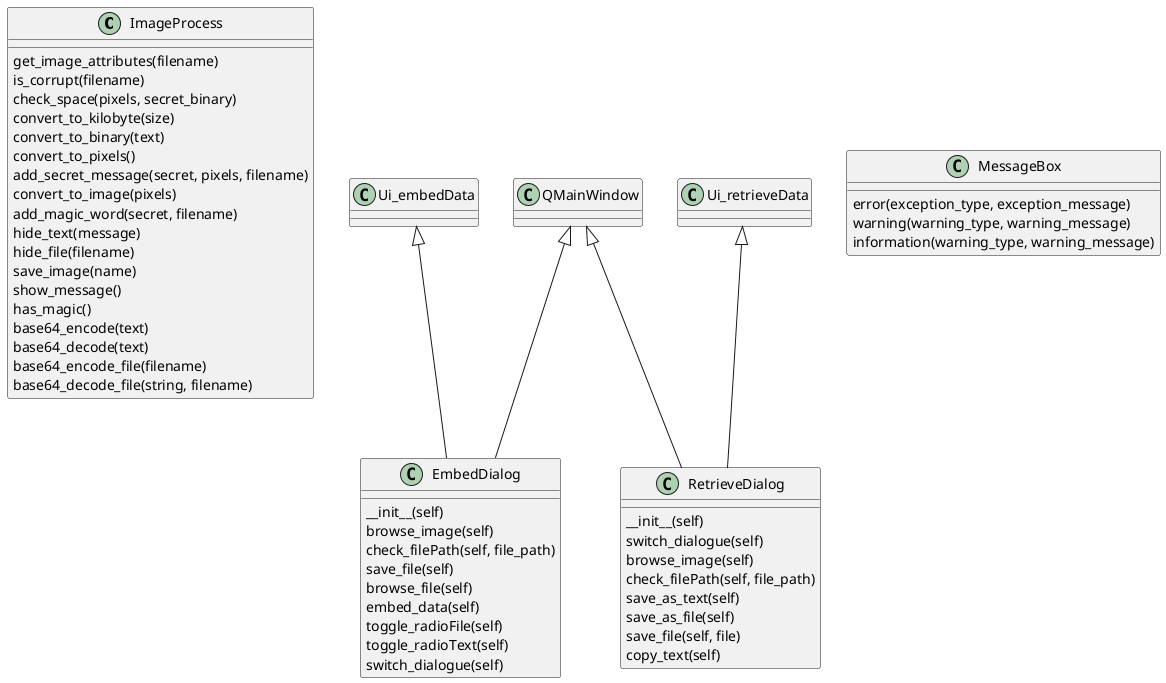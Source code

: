 @startuml

skinparam classAttributeIconSize 0

class ImageProcess{
    get_image_attributes(filename)
    is_corrupt(filename)
    check_space(pixels, secret_binary)
    convert_to_kilobyte(size)
    convert_to_binary(text)
    convert_to_pixels()
    add_secret_message(secret, pixels, filename)
    convert_to_image(pixels)
    add_magic_word(secret, filename)
    hide_text(message)
    hide_file(filename)
    save_image(name)
    show_message()
    has_magic()
    base64_encode(text)
    base64_decode(text)
    base64_encode_file(filename)
    base64_decode_file(string, filename)
}

class EmbedDialog{
    __init__(self)
    browse_image(self)
    check_filePath(self, file_path)
    save_file(self)
    browse_file(self)
    embed_data(self)
    toggle_radioFile(self)
    toggle_radioText(self)
    switch_dialogue(self)
}

class RetrieveDialog{
    __init__(self)
    switch_dialogue(self)
    browse_image(self)
    check_filePath(self, file_path)
    save_as_text(self)
    save_as_file(self)
    save_file(self, file)
    copy_text(self)
}

class MessageBox{
    error(exception_type, exception_message)
    warning(warning_type, warning_message)
    information(warning_type, warning_message)
}

QMainWindow <|-- EmbedDialog
Ui_embedData <|-- EmbedDialog
QMainWindow <|-- RetrieveDialog
Ui_retrieveData <|-- RetrieveDialog


@enduml